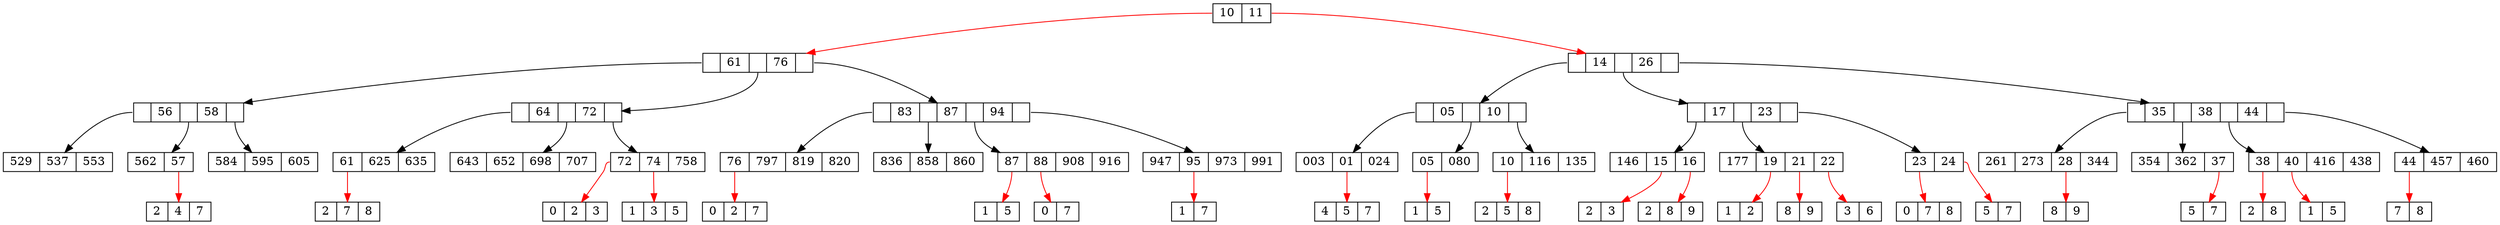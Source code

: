 digraph G {
  node [shape = record,height=.1];
node0[label = "<f0> 10|<f1> 11"];
node23[label = "<f0> |61|<f1> |76|<f2>"];
node4[label = "<f0> |56|<f1> |58|<f2>"];
node1[label = "<f0> 529|<f1> 537|<f2> 553"];
"node4":f0 -> "node1"
node28[label = "<f0> 562|<f1> 57"];
node27[label = "<f0> 2|<f1> 4|<f2> 7"];
"node28":f1 -> "node27"[color = red];
"node4":f1 -> "node28"
node9[label = "<f0> 584|<f1> 595|<f2> 605"];
"node4":f2 -> "node9"
"node23":f0 -> "node4"
node36[label = "<f0> |64|<f1> |72|<f2>"];
node35[label = "<f0> 61|<f1> 625|<f2> 635"];
node39[label = "<f0> 2|<f1> 7|<f2> 8"];
"node35":f0 -> "node39"[color = red];
"node36":f0 -> "node35"
node25[label = "<f0> 643|<f1> 652|<f2> 698|<f3> 707"];
"node36":f1 -> "node25"
node14[label = "<f0> 72|<f1> 74|<f2> 758"];
node44[label = "<f0> 0|<f1> 2|<f2> 3"];
"node14":f0 -> "node44"[color = red];
node15[label = "<f0> 1|<f1> 3|<f2> 5"];
"node14":f1 -> "node15"[color = red];
"node36":f2 -> "node14"
"node23":f1 -> "node36"
node22[label = "<f0> |83|<f1> |87|<f2> |94|<f3>"];
node7[label = "<f0> 76|<f1> 797|<f2> 819|<f3> 820"];
node12[label = "<f0> 0|<f1> 2|<f2> 7"];
"node7":f0 -> "node12"[color = red];
"node22":f0 -> "node7"
node29[label = "<f0> 836|<f1> 858|<f2> 860"];
"node22":f1 -> "node29"
node21[label = "<f0> 87|<f1> 88|<f2> 908|<f3> 916"];
node51[label = "<f0> 1|<f1> 5"];
"node21":f0 -> "node51"[color = red];
node49[label = "<f0> 0|<f1> 7"];
"node21":f1 -> "node49"[color = red];
"node22":f2 -> "node21"
node3[label = "<f0> 947|<f1> 95|<f2> 973|<f3> 991"];
node40[label = "<f0> 1|<f1> 7"];
"node3":f1 -> "node40"[color = red];
"node22":f3 -> "node3"
"node23":f2 -> "node22"
"node0":f0 -> "node23"[color = red];
node19[label = "<f0> |14|<f1> |26|<f2>"];
node6[label = "<f0> |05|<f1> |10|<f2>"];
node2[label = "<f0> 003|<f1> 01|<f2> 024"];
node37[label = "<f0> 4|<f1> 5|<f2> 7"];
"node2":f1 -> "node37"[color = red];
"node6":f0 -> "node2"
node42[label = "<f0> 05|<f1> 080"];
node41[label = "<f0> 1|<f1> 5"];
"node42":f0 -> "node41"[color = red];
"node6":f1 -> "node42"
node16[label = "<f0> 10|<f1> 116|<f2> 135"];
node32[label = "<f0> 2|<f1> 5|<f2> 8"];
"node16":f0 -> "node32"[color = red];
"node6":f2 -> "node16"
"node19":f0 -> "node6"
node43[label = "<f0> |17|<f1> |23|<f2>"];
node31[label = "<f0> 146|<f1> 15|<f2> 16"];
node20[label = "<f0> 2|<f1> 3"];
"node31":f1 -> "node20"[color = red];
node45[label = "<f0> 2|<f1> 8|<f2> 9"];
"node31":f2 -> "node45"[color = red];
"node43":f0 -> "node31"
node11[label = "<f0> 177|<f1> 19|<f2> 21|<f3> 22"];
node26[label = "<f0> 1|<f1> 2"];
"node11":f1 -> "node26"[color = red];
node38[label = "<f0> 8|<f1> 9"];
"node11":f2 -> "node38"[color = red];
node50[label = "<f0> 3|<f1> 6"];
"node11":f3 -> "node50"[color = red];
"node43":f1 -> "node11"
node24[label = "<f0> 23|<f1> 24"];
node33[label = "<f0> 0|<f1> 7|<f2> 8"];
"node24":f0 -> "node33"[color = red];
node34[label = "<f0> 5|<f1> 7"];
"node24":f1 -> "node34"[color = red];
"node43":f2 -> "node24"
"node19":f1 -> "node43"
node18[label = "<f0> |35|<f1> |38|<f2> |44|<f3>"];
node8[label = "<f0> 261|<f1> 273|<f2> 28|<f3> 344"];
node47[label = "<f0> 8|<f1> 9"];
"node8":f2 -> "node47"[color = red];
"node18":f0 -> "node8"
node5[label = "<f0> 354|<f1> 362|<f2> 37"];
node30[label = "<f0> 5|<f1> 7"];
"node5":f2 -> "node30"[color = red];
"node18":f1 -> "node5"
node17[label = "<f0> 38|<f1> 40|<f2> 416|<f3> 438"];
node13[label = "<f0> 2|<f1> 8"];
"node17":f0 -> "node13"[color = red];
node48[label = "<f0> 1|<f1> 5"];
"node17":f1 -> "node48"[color = red];
"node18":f2 -> "node17"
node46[label = "<f0> 44|<f1> 457|<f2> 460"];
node10[label = "<f0> 7|<f1> 8"];
"node46":f0 -> "node10"[color = red];
"node18":f3 -> "node46"
"node19":f2 -> "node18"
"node0":f1 -> "node19"[color = red];
}